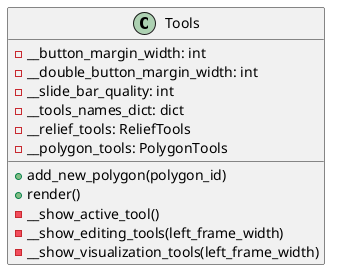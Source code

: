 @startuml
class Tools {
    - __button_margin_width: int
    - __double_button_margin_width: int
    - __slide_bar_quality: int
    - __tools_names_dict: dict
    - __relief_tools: ReliefTools
    - __polygon_tools: PolygonTools

    + add_new_polygon(polygon_id)
    + render()
    - __show_active_tool()
    - __show_editing_tools(left_frame_width)
    - __show_visualization_tools(left_frame_width)
}

@enduml